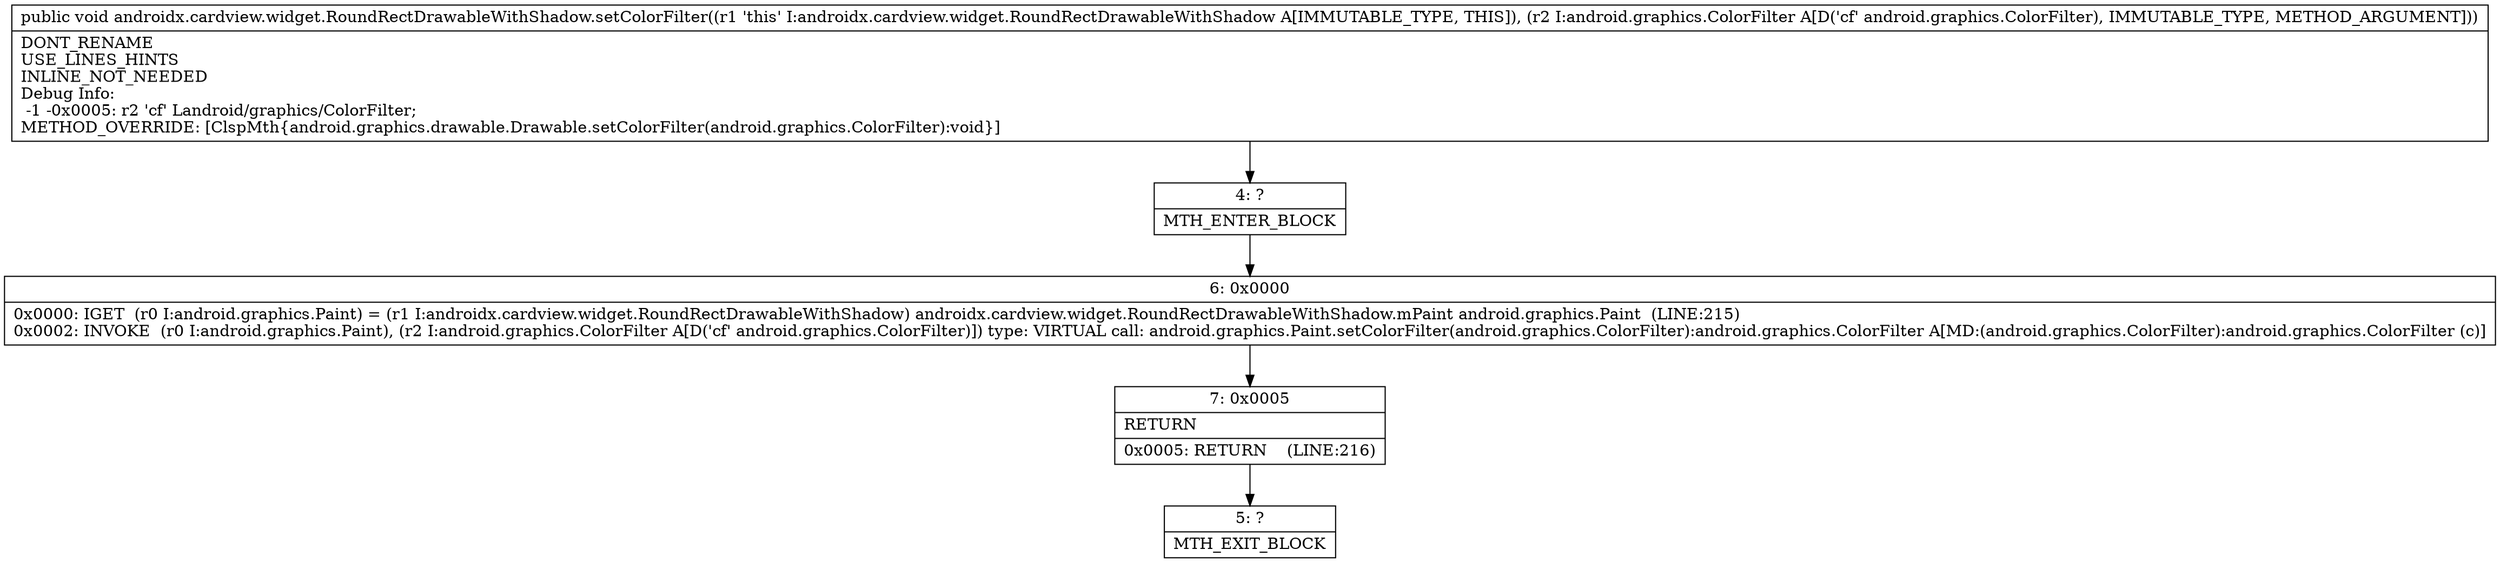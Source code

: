 digraph "CFG forandroidx.cardview.widget.RoundRectDrawableWithShadow.setColorFilter(Landroid\/graphics\/ColorFilter;)V" {
Node_4 [shape=record,label="{4\:\ ?|MTH_ENTER_BLOCK\l}"];
Node_6 [shape=record,label="{6\:\ 0x0000|0x0000: IGET  (r0 I:android.graphics.Paint) = (r1 I:androidx.cardview.widget.RoundRectDrawableWithShadow) androidx.cardview.widget.RoundRectDrawableWithShadow.mPaint android.graphics.Paint  (LINE:215)\l0x0002: INVOKE  (r0 I:android.graphics.Paint), (r2 I:android.graphics.ColorFilter A[D('cf' android.graphics.ColorFilter)]) type: VIRTUAL call: android.graphics.Paint.setColorFilter(android.graphics.ColorFilter):android.graphics.ColorFilter A[MD:(android.graphics.ColorFilter):android.graphics.ColorFilter (c)]\l}"];
Node_7 [shape=record,label="{7\:\ 0x0005|RETURN\l|0x0005: RETURN    (LINE:216)\l}"];
Node_5 [shape=record,label="{5\:\ ?|MTH_EXIT_BLOCK\l}"];
MethodNode[shape=record,label="{public void androidx.cardview.widget.RoundRectDrawableWithShadow.setColorFilter((r1 'this' I:androidx.cardview.widget.RoundRectDrawableWithShadow A[IMMUTABLE_TYPE, THIS]), (r2 I:android.graphics.ColorFilter A[D('cf' android.graphics.ColorFilter), IMMUTABLE_TYPE, METHOD_ARGUMENT]))  | DONT_RENAME\lUSE_LINES_HINTS\lINLINE_NOT_NEEDED\lDebug Info:\l  \-1 \-0x0005: r2 'cf' Landroid\/graphics\/ColorFilter;\lMETHOD_OVERRIDE: [ClspMth\{android.graphics.drawable.Drawable.setColorFilter(android.graphics.ColorFilter):void\}]\l}"];
MethodNode -> Node_4;Node_4 -> Node_6;
Node_6 -> Node_7;
Node_7 -> Node_5;
}

